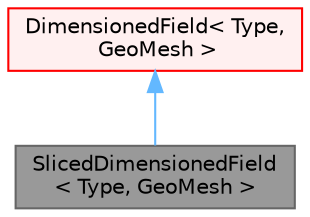 digraph "SlicedDimensionedField&lt; Type, GeoMesh &gt;"
{
 // LATEX_PDF_SIZE
  bgcolor="transparent";
  edge [fontname=Helvetica,fontsize=10,labelfontname=Helvetica,labelfontsize=10];
  node [fontname=Helvetica,fontsize=10,shape=box,height=0.2,width=0.4];
  Node1 [id="Node000001",label="SlicedDimensionedField\l\< Type, GeoMesh \>",height=0.2,width=0.4,color="gray40", fillcolor="grey60", style="filled", fontcolor="black",tooltip="Specialisation of DimensionedField that holds a slice of a given field so that it acts as a Dimension..."];
  Node2 -> Node1 [id="edge1_Node000001_Node000002",dir="back",color="steelblue1",style="solid",tooltip=" "];
  Node2 [id="Node000002",label="DimensionedField\< Type,\l GeoMesh \>",height=0.2,width=0.4,color="red", fillcolor="#FFF0F0", style="filled",URL="$classFoam_1_1DimensionedField.html",tooltip="Field with dimensions and associated with geometry type GeoMesh which is used to size the field and a..."];
}
